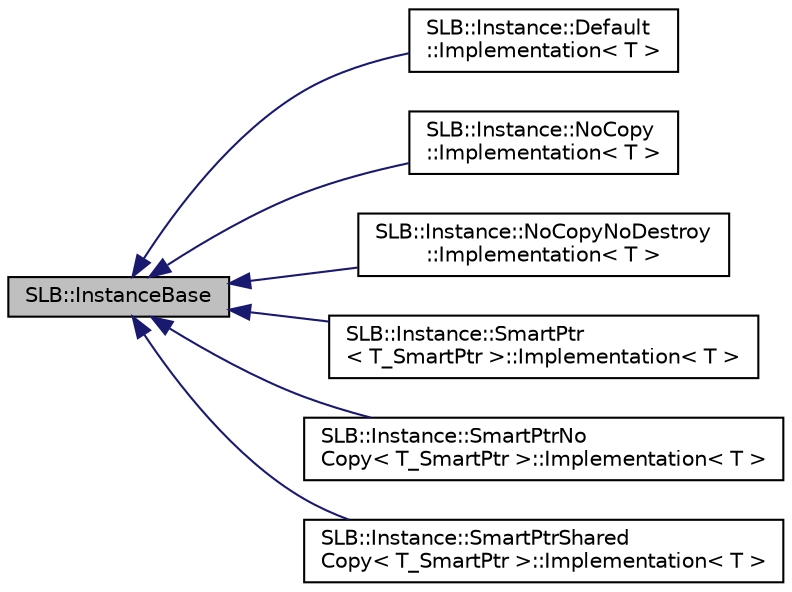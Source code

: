 digraph "SLB::InstanceBase"
{
  edge [fontname="Helvetica",fontsize="10",labelfontname="Helvetica",labelfontsize="10"];
  node [fontname="Helvetica",fontsize="10",shape=record];
  rankdir="LR";
  Node1 [label="SLB::InstanceBase",height=0.2,width=0.4,color="black", fillcolor="grey75", style="filled", fontcolor="black"];
  Node1 -> Node2 [dir="back",color="midnightblue",fontsize="10",style="solid",fontname="Helvetica"];
  Node2 [label="SLB::Instance::Default\l::Implementation\< T \>",height=0.2,width=0.4,color="black", fillcolor="white", style="filled",URL="$classSLB_1_1Instance_1_1Default_1_1Implementation.html"];
  Node1 -> Node3 [dir="back",color="midnightblue",fontsize="10",style="solid",fontname="Helvetica"];
  Node3 [label="SLB::Instance::NoCopy\l::Implementation\< T \>",height=0.2,width=0.4,color="black", fillcolor="white", style="filled",URL="$classSLB_1_1Instance_1_1NoCopy_1_1Implementation.html"];
  Node1 -> Node4 [dir="back",color="midnightblue",fontsize="10",style="solid",fontname="Helvetica"];
  Node4 [label="SLB::Instance::NoCopyNoDestroy\l::Implementation\< T \>",height=0.2,width=0.4,color="black", fillcolor="white", style="filled",URL="$classSLB_1_1Instance_1_1NoCopyNoDestroy_1_1Implementation.html"];
  Node1 -> Node5 [dir="back",color="midnightblue",fontsize="10",style="solid",fontname="Helvetica"];
  Node5 [label="SLB::Instance::SmartPtr\l\< T_SmartPtr \>::Implementation\< T \>",height=0.2,width=0.4,color="black", fillcolor="white", style="filled",URL="$classSLB_1_1Instance_1_1SmartPtr_1_1Implementation.html"];
  Node1 -> Node6 [dir="back",color="midnightblue",fontsize="10",style="solid",fontname="Helvetica"];
  Node6 [label="SLB::Instance::SmartPtrNo\lCopy\< T_SmartPtr \>::Implementation\< T \>",height=0.2,width=0.4,color="black", fillcolor="white", style="filled",URL="$classSLB_1_1Instance_1_1SmartPtrNoCopy_1_1Implementation.html"];
  Node1 -> Node7 [dir="back",color="midnightblue",fontsize="10",style="solid",fontname="Helvetica"];
  Node7 [label="SLB::Instance::SmartPtrShared\lCopy\< T_SmartPtr \>::Implementation\< T \>",height=0.2,width=0.4,color="black", fillcolor="white", style="filled",URL="$classSLB_1_1Instance_1_1SmartPtrSharedCopy_1_1Implementation.html"];
}
